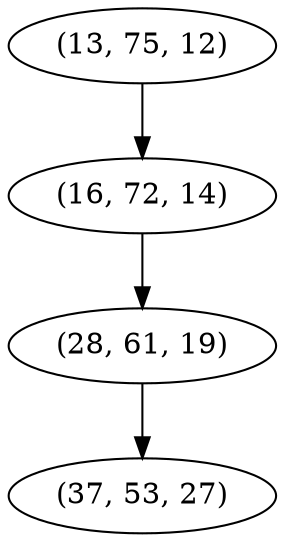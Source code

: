 digraph tree {
    "(13, 75, 12)";
    "(16, 72, 14)";
    "(28, 61, 19)";
    "(37, 53, 27)";
    "(13, 75, 12)" -> "(16, 72, 14)";
    "(16, 72, 14)" -> "(28, 61, 19)";
    "(28, 61, 19)" -> "(37, 53, 27)";
}
